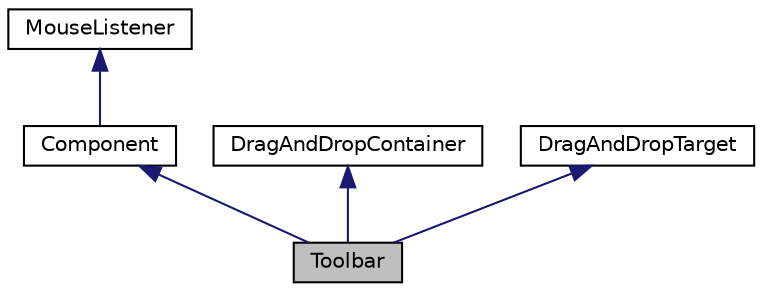 digraph "Toolbar"
{
  bgcolor="transparent";
  edge [fontname="Helvetica",fontsize="10",labelfontname="Helvetica",labelfontsize="10"];
  node [fontname="Helvetica",fontsize="10",shape=record];
  Node0 [label="Toolbar",height=0.2,width=0.4,color="black", fillcolor="grey75", style="filled", fontcolor="black"];
  Node1 -> Node0 [dir="back",color="midnightblue",fontsize="10",style="solid",fontname="Helvetica"];
  Node1 [label="Component",height=0.2,width=0.4,color="black",URL="$classComponent.html",tooltip="The base class for all JUCE user-interface objects. "];
  Node2 -> Node1 [dir="back",color="midnightblue",fontsize="10",style="solid",fontname="Helvetica"];
  Node2 [label="MouseListener",height=0.2,width=0.4,color="black",URL="$classMouseListener.html",tooltip="A MouseListener can be registered with a component to receive callbacks about mouse events that happe..."];
  Node3 -> Node0 [dir="back",color="midnightblue",fontsize="10",style="solid",fontname="Helvetica"];
  Node3 [label="DragAndDropContainer",height=0.2,width=0.4,color="black",URL="$classDragAndDropContainer.html",tooltip="Enables drag-and-drop behaviour for a component and all its sub-components. "];
  Node4 -> Node0 [dir="back",color="midnightblue",fontsize="10",style="solid",fontname="Helvetica"];
  Node4 [label="DragAndDropTarget",height=0.2,width=0.4,color="black",URL="$classDragAndDropTarget.html",tooltip="Components derived from this class can have things dropped onto them by a DragAndDropContainer. "];
}
